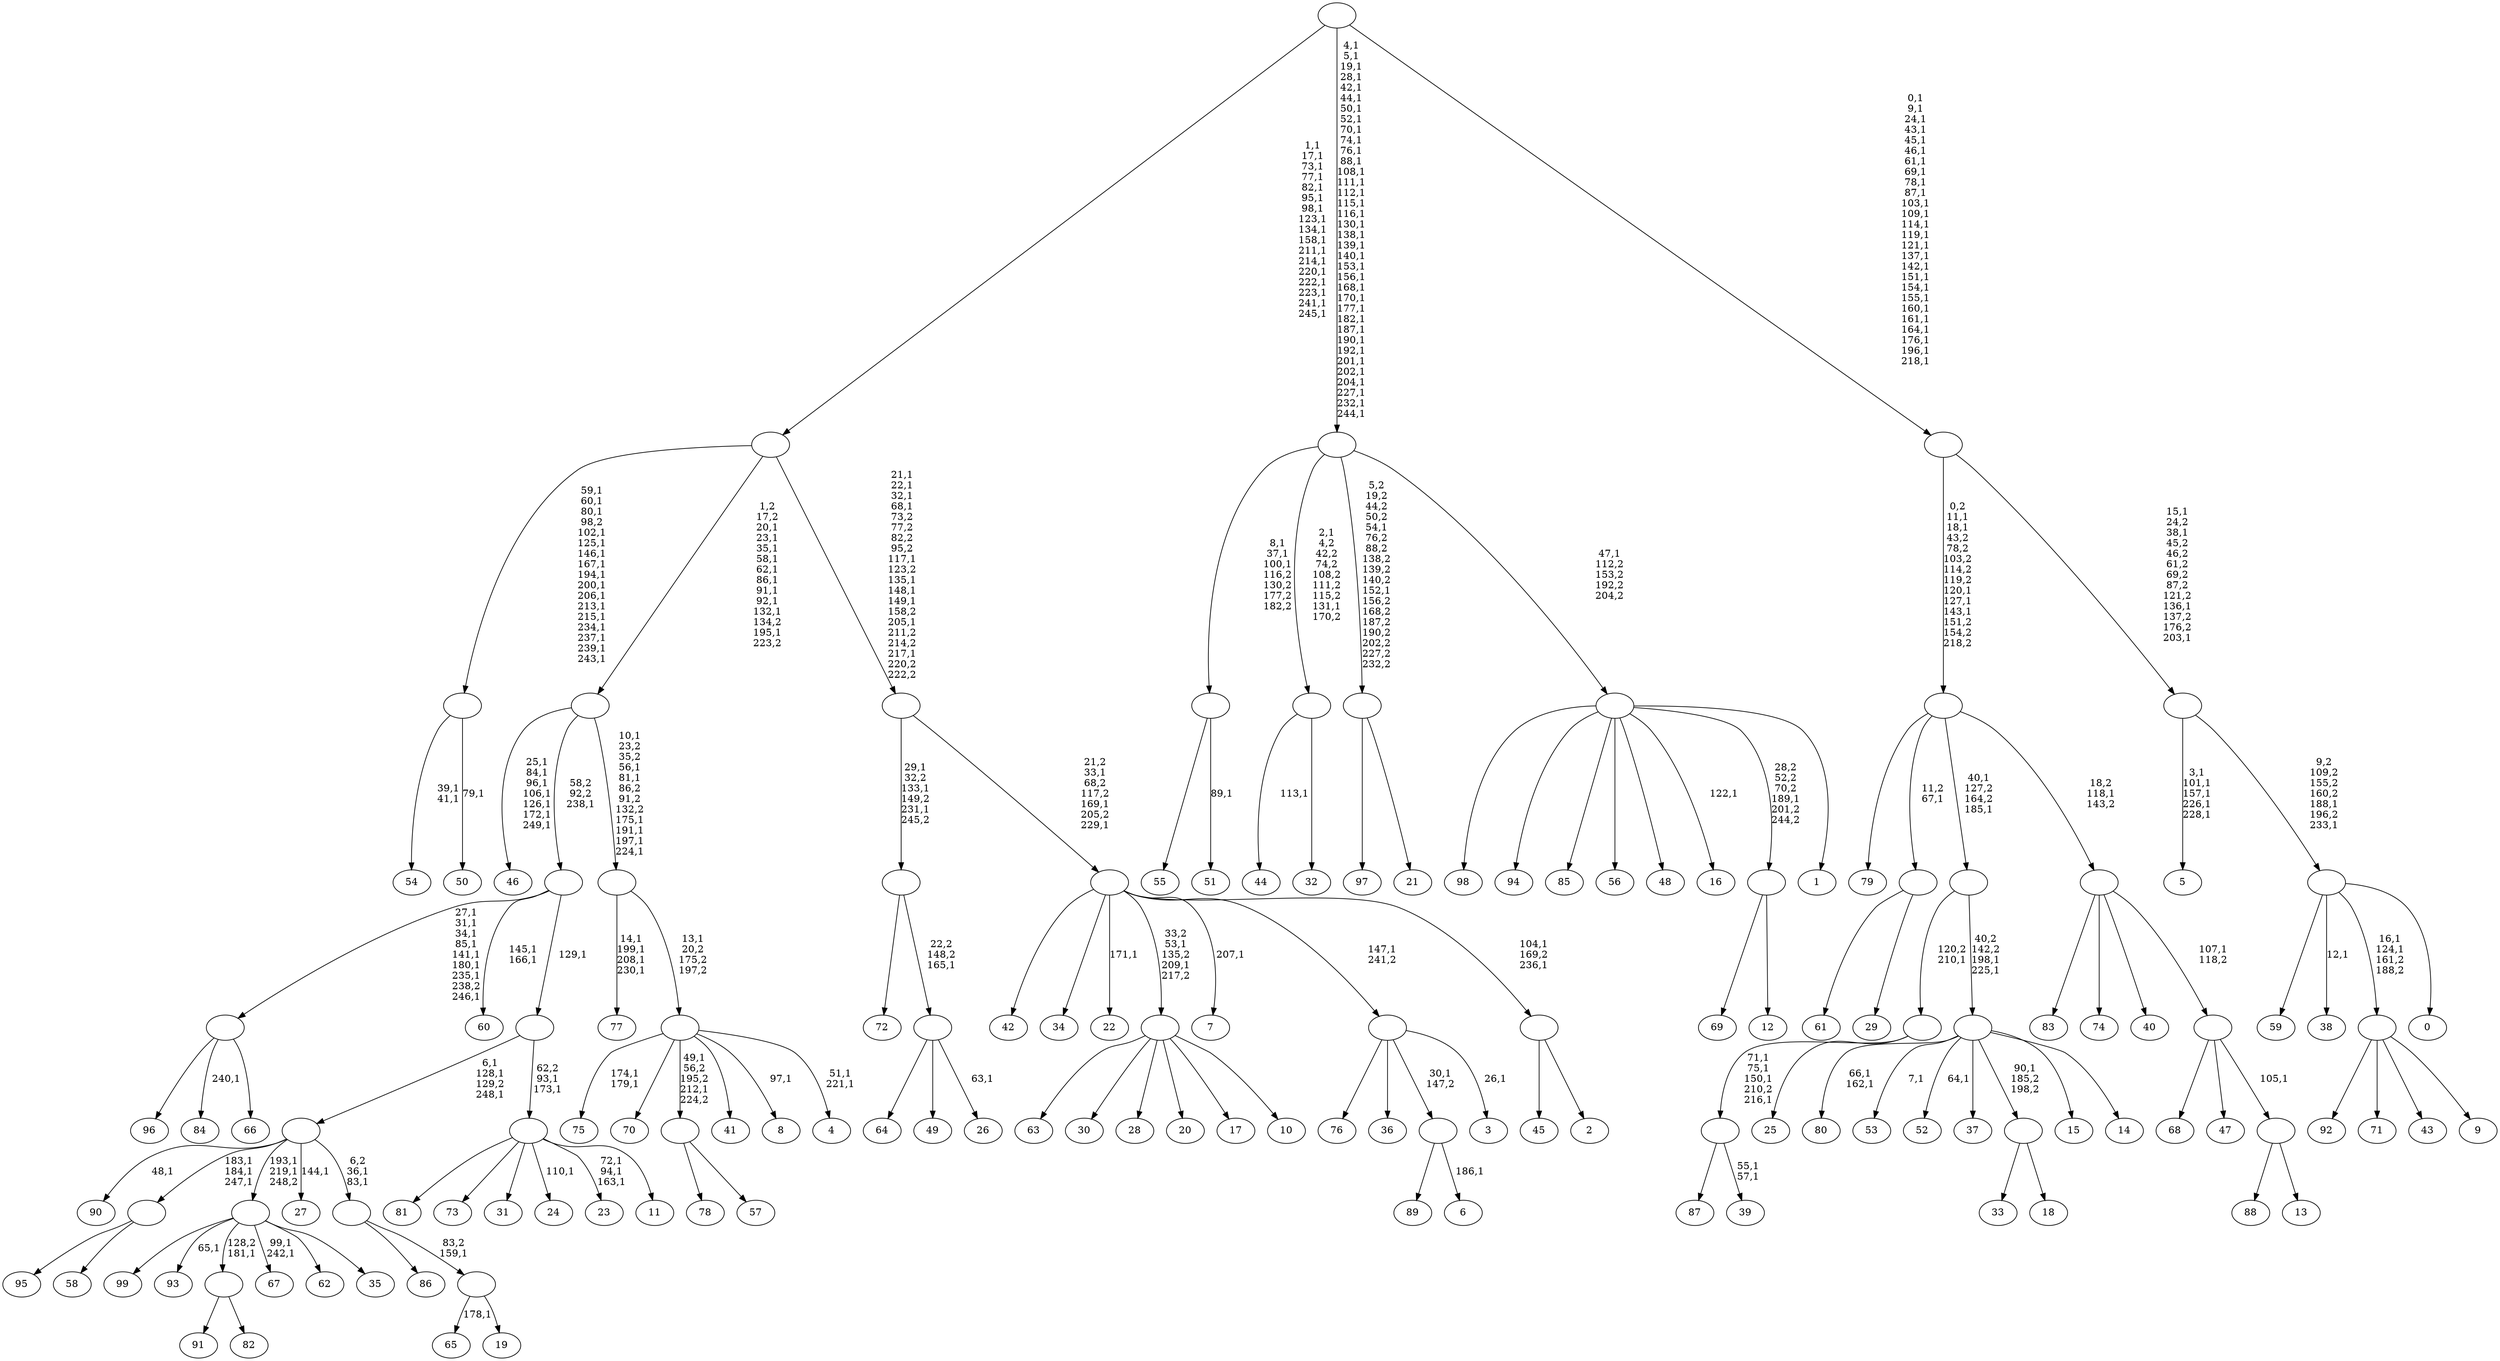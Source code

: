 digraph T {
	350 [label="99"]
	349 [label="98"]
	348 [label="97"]
	347 [label="96"]
	346 [label="95"]
	345 [label="94"]
	344 [label="93"]
	342 [label="92"]
	341 [label="91"]
	340 [label="90"]
	338 [label="89"]
	337 [label="88"]
	336 [label="87"]
	335 [label="86"]
	334 [label="85"]
	333 [label="84"]
	331 [label="83"]
	330 [label="82"]
	329 [label=""]
	328 [label="81"]
	327 [label="80"]
	324 [label="79"]
	323 [label="78"]
	322 [label="77"]
	317 [label="76"]
	316 [label="75"]
	313 [label="74"]
	312 [label="73"]
	311 [label="72"]
	310 [label="71"]
	309 [label="70"]
	308 [label="69"]
	307 [label="68"]
	306 [label="67"]
	303 [label="66"]
	302 [label=""]
	294 [label="65"]
	292 [label="64"]
	291 [label="63"]
	290 [label="62"]
	289 [label="61"]
	288 [label="60"]
	285 [label="59"]
	284 [label="58"]
	283 [label=""]
	280 [label="57"]
	279 [label=""]
	277 [label="56"]
	276 [label="55"]
	275 [label="54"]
	272 [label="53"]
	270 [label="52"]
	268 [label="51"]
	266 [label=""]
	263 [label="50"]
	261 [label=""]
	245 [label="49"]
	244 [label="48"]
	243 [label="47"]
	242 [label="46"]
	234 [label="45"]
	233 [label="44"]
	231 [label="43"]
	230 [label="42"]
	229 [label="41"]
	228 [label="40"]
	227 [label="39"]
	224 [label=""]
	220 [label="38"]
	218 [label="37"]
	217 [label="36"]
	216 [label="35"]
	215 [label=""]
	213 [label="34"]
	212 [label="33"]
	211 [label="32"]
	210 [label=""]
	208 [label="31"]
	207 [label="30"]
	206 [label="29"]
	205 [label=""]
	204 [label="28"]
	203 [label="27"]
	201 [label="26"]
	199 [label=""]
	198 [label=""]
	195 [label="25"]
	194 [label=""]
	193 [label="24"]
	191 [label="23"]
	187 [label="22"]
	185 [label="21"]
	184 [label=""]
	182 [label="20"]
	181 [label="19"]
	180 [label=""]
	179 [label=""]
	177 [label=""]
	174 [label="18"]
	173 [label=""]
	172 [label="17"]
	171 [label="16"]
	169 [label="15"]
	168 [label="14"]
	167 [label=""]
	165 [label=""]
	163 [label="13"]
	162 [label=""]
	161 [label=""]
	160 [label=""]
	159 [label=""]
	154 [label="12"]
	153 [label=""]
	152 [label="11"]
	151 [label=""]
	149 [label=""]
	148 [label=""]
	147 [label="10"]
	146 [label=""]
	144 [label="9"]
	143 [label=""]
	141 [label="8"]
	139 [label="7"]
	137 [label="6"]
	135 [label=""]
	134 [label="5"]
	128 [label="4"]
	125 [label=""]
	124 [label=""]
	117 [label=""]
	107 [label="3"]
	105 [label=""]
	104 [label="2"]
	103 [label=""]
	101 [label=""]
	98 [label=""]
	88 [label=""]
	71 [label="1"]
	70 [label=""]
	69 [label=""]
	33 [label="0"]
	32 [label=""]
	30 [label=""]
	26 [label=""]
	0 [label=""]
	329 -> 341 [label=""]
	329 -> 330 [label=""]
	302 -> 333 [label="240,1"]
	302 -> 347 [label=""]
	302 -> 303 [label=""]
	283 -> 346 [label=""]
	283 -> 284 [label=""]
	279 -> 323 [label=""]
	279 -> 280 [label=""]
	266 -> 268 [label="89,1"]
	266 -> 276 [label=""]
	261 -> 263 [label="79,1"]
	261 -> 275 [label="39,1\n41,1"]
	224 -> 227 [label="55,1\n57,1"]
	224 -> 336 [label=""]
	215 -> 306 [label="99,1\n242,1"]
	215 -> 344 [label="65,1"]
	215 -> 350 [label=""]
	215 -> 329 [label="128,2\n181,1"]
	215 -> 290 [label=""]
	215 -> 216 [label=""]
	210 -> 233 [label="113,1"]
	210 -> 211 [label=""]
	205 -> 289 [label=""]
	205 -> 206 [label=""]
	199 -> 201 [label="63,1"]
	199 -> 292 [label=""]
	199 -> 245 [label=""]
	198 -> 311 [label=""]
	198 -> 199 [label="22,2\n148,2\n165,1"]
	194 -> 224 [label="71,1\n75,1\n150,1\n210,2\n216,1"]
	194 -> 195 [label=""]
	184 -> 348 [label=""]
	184 -> 185 [label=""]
	180 -> 294 [label="178,1"]
	180 -> 181 [label=""]
	179 -> 335 [label=""]
	179 -> 180 [label="83,2\n159,1"]
	177 -> 179 [label="6,2\n36,1\n83,1"]
	177 -> 203 [label="144,1"]
	177 -> 215 [label="193,1\n219,1\n248,2"]
	177 -> 283 [label="183,1\n184,1\n247,1"]
	177 -> 340 [label="48,1"]
	173 -> 212 [label=""]
	173 -> 174 [label=""]
	167 -> 270 [label="64,1"]
	167 -> 272 [label="7,1"]
	167 -> 327 [label="66,1\n162,1"]
	167 -> 218 [label=""]
	167 -> 173 [label="90,1\n185,2\n198,2"]
	167 -> 169 [label=""]
	167 -> 168 [label=""]
	165 -> 167 [label="40,2\n142,2\n198,1\n225,1"]
	165 -> 194 [label="120,2\n210,1"]
	162 -> 337 [label=""]
	162 -> 163 [label=""]
	161 -> 307 [label=""]
	161 -> 243 [label=""]
	161 -> 162 [label="105,1"]
	160 -> 331 [label=""]
	160 -> 313 [label=""]
	160 -> 228 [label=""]
	160 -> 161 [label="107,1\n118,2"]
	159 -> 165 [label="40,1\n127,2\n164,2\n185,1"]
	159 -> 324 [label=""]
	159 -> 205 [label="11,2\n67,1"]
	159 -> 160 [label="18,2\n118,1\n143,2"]
	153 -> 308 [label=""]
	153 -> 154 [label=""]
	151 -> 191 [label="72,1\n94,1\n163,1"]
	151 -> 193 [label="110,1"]
	151 -> 328 [label=""]
	151 -> 312 [label=""]
	151 -> 208 [label=""]
	151 -> 152 [label=""]
	149 -> 151 [label="62,2\n93,1\n173,1"]
	149 -> 177 [label="6,1\n128,1\n129,2\n248,1"]
	148 -> 288 [label="145,1\n166,1"]
	148 -> 302 [label="27,1\n31,1\n34,1\n85,1\n141,1\n180,1\n235,1\n238,2\n246,1"]
	148 -> 149 [label="129,1"]
	146 -> 291 [label=""]
	146 -> 207 [label=""]
	146 -> 204 [label=""]
	146 -> 182 [label=""]
	146 -> 172 [label=""]
	146 -> 147 [label=""]
	143 -> 342 [label=""]
	143 -> 310 [label=""]
	143 -> 231 [label=""]
	143 -> 144 [label=""]
	135 -> 137 [label="186,1"]
	135 -> 338 [label=""]
	125 -> 128 [label="51,1\n221,1"]
	125 -> 141 [label="97,1"]
	125 -> 279 [label="49,1\n56,2\n195,2\n212,1\n224,2"]
	125 -> 316 [label="174,1\n179,1"]
	125 -> 309 [label=""]
	125 -> 229 [label=""]
	124 -> 322 [label="14,1\n199,1\n208,1\n230,1"]
	124 -> 125 [label="13,1\n20,2\n175,2\n197,2"]
	117 -> 124 [label="10,1\n23,2\n35,2\n56,1\n81,1\n86,2\n91,2\n132,2\n175,1\n191,1\n197,1\n224,1"]
	117 -> 242 [label="25,1\n84,1\n96,1\n106,1\n126,1\n172,1\n249,1"]
	117 -> 148 [label="58,2\n92,2\n238,1"]
	105 -> 107 [label="26,1"]
	105 -> 317 [label=""]
	105 -> 217 [label=""]
	105 -> 135 [label="30,1\n147,2"]
	103 -> 234 [label=""]
	103 -> 104 [label=""]
	101 -> 103 [label="104,1\n169,2\n236,1"]
	101 -> 139 [label="207,1"]
	101 -> 146 [label="33,2\n53,1\n135,2\n209,1\n217,2"]
	101 -> 187 [label="171,1"]
	101 -> 230 [label=""]
	101 -> 213 [label=""]
	101 -> 105 [label="147,1\n241,2"]
	98 -> 101 [label="21,2\n33,1\n68,2\n117,2\n169,1\n205,2\n229,1"]
	98 -> 198 [label="29,1\n32,2\n133,1\n149,2\n231,1\n245,2"]
	88 -> 98 [label="21,1\n22,1\n32,1\n68,1\n73,2\n77,2\n82,2\n95,2\n117,1\n123,2\n135,1\n148,1\n149,1\n158,2\n205,1\n211,2\n214,2\n217,1\n220,2\n222,2"]
	88 -> 117 [label="1,2\n17,2\n20,1\n23,1\n35,1\n58,1\n62,1\n86,1\n91,1\n92,1\n132,1\n134,2\n195,1\n223,2"]
	88 -> 261 [label="59,1\n60,1\n80,1\n98,2\n102,1\n125,1\n146,1\n167,1\n194,1\n200,1\n206,1\n213,1\n215,1\n234,1\n237,1\n239,1\n243,1"]
	70 -> 171 [label="122,1"]
	70 -> 349 [label=""]
	70 -> 345 [label=""]
	70 -> 334 [label=""]
	70 -> 277 [label=""]
	70 -> 244 [label=""]
	70 -> 153 [label="28,2\n52,2\n70,2\n189,1\n201,2\n244,2"]
	70 -> 71 [label=""]
	69 -> 184 [label="5,2\n19,2\n44,2\n50,2\n54,1\n76,2\n88,2\n138,2\n139,2\n140,2\n152,1\n156,2\n168,2\n187,2\n190,2\n202,2\n227,2\n232,2"]
	69 -> 210 [label="2,1\n4,2\n42,2\n74,2\n108,2\n111,2\n115,2\n131,1\n170,2"]
	69 -> 266 [label="8,1\n37,1\n100,1\n116,2\n130,2\n177,2\n182,2"]
	69 -> 70 [label="47,1\n112,2\n153,2\n192,2\n204,2"]
	32 -> 143 [label="16,1\n124,1\n161,2\n188,2"]
	32 -> 220 [label="12,1"]
	32 -> 285 [label=""]
	32 -> 33 [label=""]
	30 -> 32 [label="9,2\n109,2\n155,2\n160,2\n188,1\n196,2\n233,1"]
	30 -> 134 [label="3,1\n101,1\n157,1\n226,1\n228,1"]
	26 -> 30 [label="15,1\n24,2\n38,1\n45,2\n46,2\n61,2\n69,2\n87,2\n121,2\n136,1\n137,2\n176,2\n203,1"]
	26 -> 159 [label="0,2\n11,1\n18,1\n43,2\n78,2\n103,2\n114,2\n119,2\n120,1\n127,1\n143,1\n151,2\n154,2\n218,2"]
	0 -> 26 [label="0,1\n9,1\n24,1\n43,1\n45,1\n46,1\n61,1\n69,1\n78,1\n87,1\n103,1\n109,1\n114,1\n119,1\n121,1\n137,1\n142,1\n151,1\n154,1\n155,1\n160,1\n161,1\n164,1\n176,1\n196,1\n218,1"]
	0 -> 69 [label="4,1\n5,1\n19,1\n28,1\n42,1\n44,1\n50,1\n52,1\n70,1\n74,1\n76,1\n88,1\n108,1\n111,1\n112,1\n115,1\n116,1\n130,1\n138,1\n139,1\n140,1\n153,1\n156,1\n168,1\n170,1\n177,1\n182,1\n187,1\n190,1\n192,1\n201,1\n202,1\n204,1\n227,1\n232,1\n244,1"]
	0 -> 88 [label="1,1\n17,1\n73,1\n77,1\n82,1\n95,1\n98,1\n123,1\n134,1\n158,1\n211,1\n214,1\n220,1\n222,1\n223,1\n241,1\n245,1"]
}
